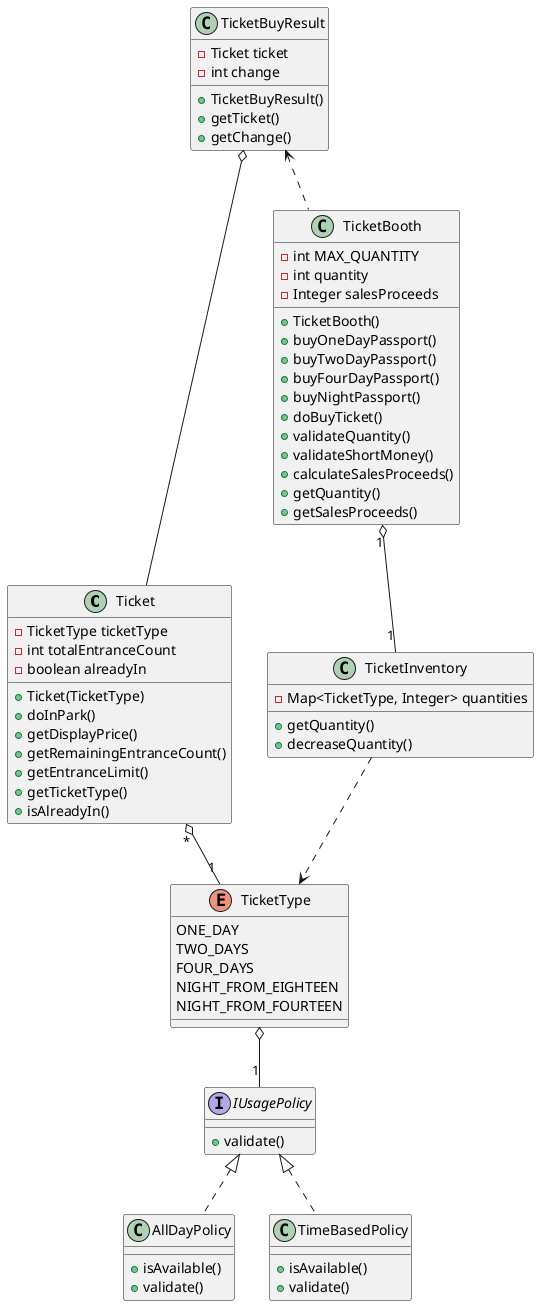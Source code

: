 @startuml

class Ticket {
    - TicketType ticketType
    - int totalEntranceCount
    - boolean alreadyIn
    + Ticket(TicketType)
    + doInPark()
    + getDisplayPrice()
    + getRemainingEntranceCount()
    + getEntranceLimit()
    + getTicketType()
    + isAlreadyIn()
}

enum TicketType {
    ONE_DAY
    TWO_DAYS
    FOUR_DAYS
    NIGHT_FROM_EIGHTEEN
    NIGHT_FROM_FOURTEEN
}

class TicketBuyResult {
    - Ticket ticket
    - int change
    + TicketBuyResult()
    + getTicket()
    + getChange()
}

class TicketBooth {
    - int MAX_QUANTITY
    - int quantity
    - Integer salesProceeds
    + TicketBooth()
    + buyOneDayPassport()
    + buyTwoDayPassport()
    + buyFourDayPassport()
    + buyNightPassport()
    + doBuyTicket()
    + validateQuantity()
    + validateShortMoney()
    + calculateSalesProceeds()
    + getQuantity()
    + getSalesProceeds()
}

interface IUsagePolicy {
    + validate()
}

class AllDayPolicy {
    + isAvailable()
    + validate()
}

class TimeBasedPolicy {
    + isAvailable()
    + validate()
}

class TicketInventory {
    - Map<TicketType, Integer> quantities
    + getQuantity()
    + decreaseQuantity()
}

TicketBuyResult <.. TicketBooth
TicketBuyResult o-- Ticket
Ticket "*" o-- "1" TicketType
TicketType o-- "1" IUsagePolicy
IUsagePolicy <|.. AllDayPolicy
IUsagePolicy <|.. TimeBasedPolicy
TicketBooth "1" o-- "1" TicketInventory 
TicketInventory ..> TicketType